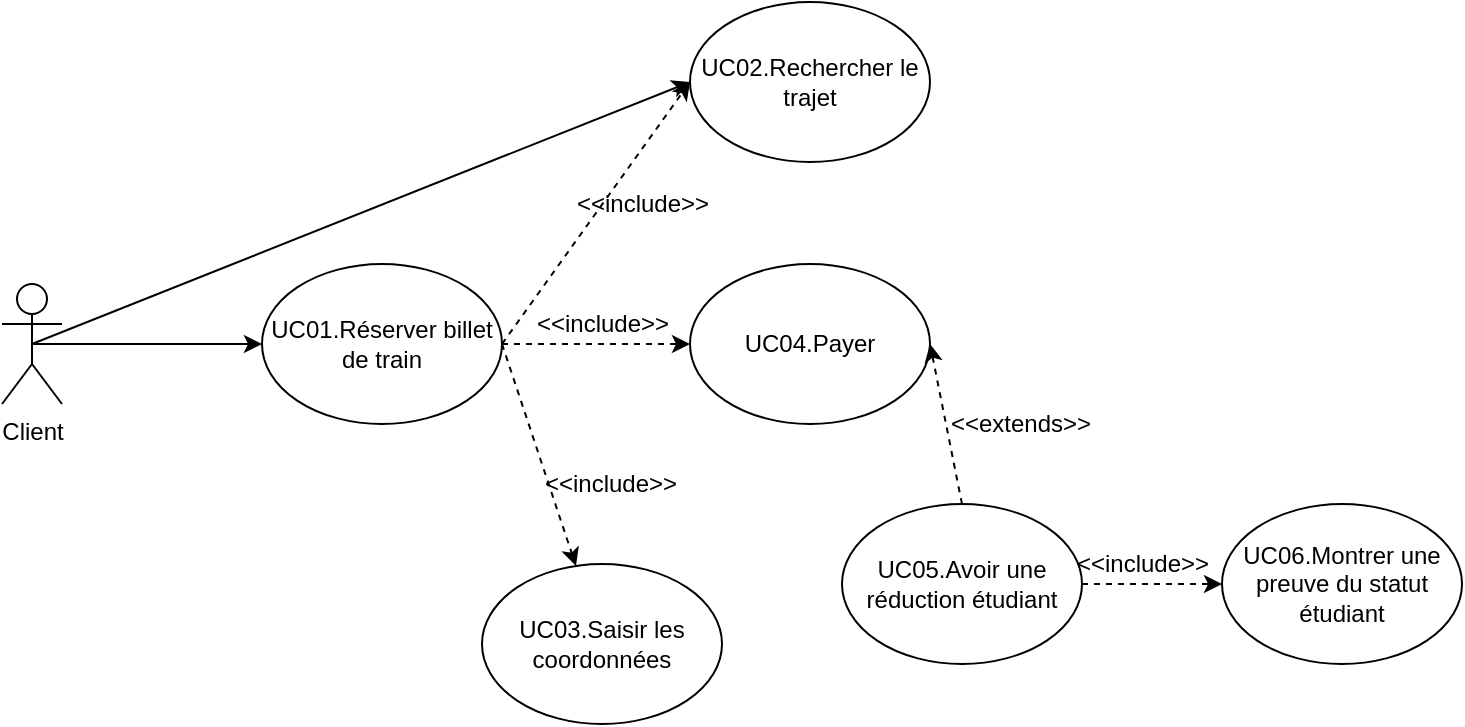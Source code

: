 <mxfile version="12.2.4" pages="1"><diagram id="WtzupJBqA-VaHsxqY4CM" name="Page-1"><mxGraphModel dx="675" dy="454" grid="1" gridSize="10" guides="1" tooltips="1" connect="1" arrows="1" fold="1" page="1" pageScale="1" pageWidth="827" pageHeight="1169" math="0" shadow="0"><root><mxCell id="0"/><mxCell id="1" parent="0"/><mxCell id="2JpxG5DZncWWxXkYsIN5-7" value="Client" style="shape=umlActor;verticalLabelPosition=bottom;verticalAlign=top;html=1;outlineConnect=0;" parent="1" vertex="1"><mxGeometry x="70" y="240" width="30" height="60" as="geometry"/></mxCell><mxCell id="2JpxG5DZncWWxXkYsIN5-8" value="UC01.Réserver billet de train" style="ellipse;whiteSpace=wrap;html=1;" parent="1" vertex="1"><mxGeometry x="200" y="230" width="120" height="80" as="geometry"/></mxCell><mxCell id="2JpxG5DZncWWxXkYsIN5-9" value="UC04.Payer" style="ellipse;whiteSpace=wrap;html=1;" parent="1" vertex="1"><mxGeometry x="414" y="230" width="120" height="80" as="geometry"/></mxCell><mxCell id="2JpxG5DZncWWxXkYsIN5-10" value="UC02.Rechercher le trajet" style="ellipse;whiteSpace=wrap;html=1;" parent="1" vertex="1"><mxGeometry x="414" y="99" width="120" height="80" as="geometry"/></mxCell><mxCell id="2JpxG5DZncWWxXkYsIN5-11" value="UC05.Avoir une réduction étudiant" style="ellipse;whiteSpace=wrap;html=1;" parent="1" vertex="1"><mxGeometry x="490" y="350" width="120" height="80" as="geometry"/></mxCell><mxCell id="2JpxG5DZncWWxXkYsIN5-12" value="UC06.Montrer une preuve du statut étudiant" style="ellipse;whiteSpace=wrap;html=1;" parent="1" vertex="1"><mxGeometry x="680" y="350" width="120" height="80" as="geometry"/></mxCell><mxCell id="2JpxG5DZncWWxXkYsIN5-13" value="" style="endArrow=classic;dashed=1;html=1;startArrow=none;startFill=0;endFill=1;exitX=0.5;exitY=0;exitDx=0;exitDy=0;entryX=1;entryY=0.5;entryDx=0;entryDy=0;" parent="1" source="2JpxG5DZncWWxXkYsIN5-11" target="2JpxG5DZncWWxXkYsIN5-9" edge="1"><mxGeometry width="50" height="50" relative="1" as="geometry"><mxPoint x="360" y="330" as="sourcePoint"/><mxPoint x="450" y="420" as="targetPoint"/></mxGeometry></mxCell><mxCell id="2JpxG5DZncWWxXkYsIN5-14" value="" style="endArrow=classic;dashed=1;html=1;startArrow=none;startFill=0;endFill=1;entryX=0;entryY=0.5;entryDx=0;entryDy=0;" parent="1" target="2JpxG5DZncWWxXkYsIN5-9" edge="1"><mxGeometry width="50" height="50" relative="1" as="geometry"><mxPoint x="320" y="270" as="sourcePoint"/><mxPoint x="450" y="260" as="targetPoint"/></mxGeometry></mxCell><mxCell id="2JpxG5DZncWWxXkYsIN5-15" value="" style="endArrow=classic;dashed=1;html=1;startArrow=none;startFill=0;endFill=1;exitX=1;exitY=0.5;exitDx=0;exitDy=0;entryX=0;entryY=0.5;entryDx=0;entryDy=0;" parent="1" source="2JpxG5DZncWWxXkYsIN5-8" target="2JpxG5DZncWWxXkYsIN5-10" edge="1"><mxGeometry width="50" height="50" relative="1" as="geometry"><mxPoint x="360" y="309" as="sourcePoint"/><mxPoint x="430" y="309" as="targetPoint"/></mxGeometry></mxCell><mxCell id="2JpxG5DZncWWxXkYsIN5-16" value="" style="endArrow=classic;dashed=1;html=1;startArrow=none;startFill=0;endFill=1;exitX=1;exitY=0.5;exitDx=0;exitDy=0;entryX=0;entryY=0.5;entryDx=0;entryDy=0;" parent="1" source="2JpxG5DZncWWxXkYsIN5-11" target="2JpxG5DZncWWxXkYsIN5-12" edge="1"><mxGeometry width="50" height="50" relative="1" as="geometry"><mxPoint x="380" y="260" as="sourcePoint"/><mxPoint x="450" y="260" as="targetPoint"/></mxGeometry></mxCell><mxCell id="2JpxG5DZncWWxXkYsIN5-17" value="&amp;lt;&amp;lt;include&amp;gt;&amp;gt;" style="text;html=1;align=center;verticalAlign=middle;resizable=0;points=[];autosize=1;" parent="1" vertex="1"><mxGeometry x="350" y="190" width="80" height="20" as="geometry"/></mxCell><mxCell id="2JpxG5DZncWWxXkYsIN5-18" value="&amp;lt;&amp;lt;include&amp;gt;&amp;gt;" style="text;html=1;align=center;verticalAlign=middle;resizable=0;points=[];autosize=1;" parent="1" vertex="1"><mxGeometry x="330" y="250" width="80" height="20" as="geometry"/></mxCell><mxCell id="2JpxG5DZncWWxXkYsIN5-19" value="&amp;lt;&amp;lt;extends&amp;gt;&amp;gt;" style="text;html=1;align=center;verticalAlign=middle;resizable=0;points=[];autosize=1;" parent="1" vertex="1"><mxGeometry x="534" y="300" width="90" height="20" as="geometry"/></mxCell><mxCell id="2JpxG5DZncWWxXkYsIN5-20" value="&amp;lt;&amp;lt;include&amp;gt;&amp;gt;" style="text;html=1;align=center;verticalAlign=middle;resizable=0;points=[];autosize=1;" parent="1" vertex="1"><mxGeometry x="600" y="370" width="80" height="20" as="geometry"/></mxCell><mxCell id="2JpxG5DZncWWxXkYsIN5-21" value="" style="endArrow=classic;html=1;exitX=0.5;exitY=0.5;exitDx=0;exitDy=0;exitPerimeter=0;entryX=0;entryY=0.5;entryDx=0;entryDy=0;" parent="1" source="2JpxG5DZncWWxXkYsIN5-7" target="2JpxG5DZncWWxXkYsIN5-8" edge="1"><mxGeometry width="50" height="50" relative="1" as="geometry"><mxPoint x="380" y="260" as="sourcePoint"/><mxPoint x="450" y="260" as="targetPoint"/></mxGeometry></mxCell><mxCell id="2JpxG5DZncWWxXkYsIN5-22" value="" style="endArrow=classic;dashed=1;html=1;startArrow=none;startFill=0;endFill=1;exitX=1;exitY=0.5;exitDx=0;exitDy=0;" parent="1" source="2JpxG5DZncWWxXkYsIN5-8" target="2JpxG5DZncWWxXkYsIN5-23" edge="1"><mxGeometry width="50" height="50" relative="1" as="geometry"><mxPoint x="380" y="260" as="sourcePoint"/><mxPoint x="360" y="340" as="targetPoint"/></mxGeometry></mxCell><mxCell id="2JpxG5DZncWWxXkYsIN5-23" value="UC03.Saisir les coordonnées" style="ellipse;whiteSpace=wrap;html=1;" parent="1" vertex="1"><mxGeometry x="310" y="380" width="120" height="80" as="geometry"/></mxCell><mxCell id="2JpxG5DZncWWxXkYsIN5-24" value="&amp;lt;&amp;lt;include&amp;gt;&amp;gt;" style="text;html=1;align=center;verticalAlign=middle;resizable=0;points=[];autosize=1;" parent="1" vertex="1"><mxGeometry x="334" y="330" width="80" height="20" as="geometry"/></mxCell><mxCell id="2JpxG5DZncWWxXkYsIN5-25" value="" style="endArrow=classic;html=1;exitX=0.5;exitY=0.5;exitDx=0;exitDy=0;exitPerimeter=0;entryX=0;entryY=0.5;entryDx=0;entryDy=0;" parent="1" source="2JpxG5DZncWWxXkYsIN5-7" target="2JpxG5DZncWWxXkYsIN5-10" edge="1"><mxGeometry width="50" height="50" relative="1" as="geometry"><mxPoint x="380" y="250" as="sourcePoint"/><mxPoint x="450" y="250" as="targetPoint"/></mxGeometry></mxCell></root></mxGraphModel></diagram></mxfile>